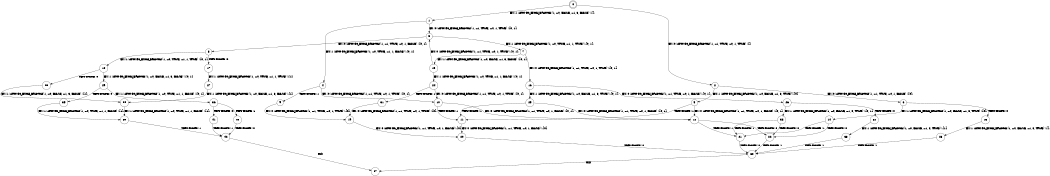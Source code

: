 digraph BCG {
size = "7, 10.5";
center = TRUE;
node [shape = circle];
0 [peripheries = 2];
0 -> 1 [label = "EX !1 !ATOMIC_EXCH_BRANCH (1, +0, FALSE, +1, 3, FALSE) !{}"];
0 -> 2 [label = "EX !0 !ATOMIC_EXCH_BRANCH (1, +1, TRUE, +0, 1, TRUE) !{}"];
1 -> 3 [label = "EX !0 !ATOMIC_EXCH_BRANCH (1, +1, TRUE, +0, 1, TRUE) !{0, 1}"];
1 -> 4 [label = "EX !1 !ATOMIC_EXCH_BRANCH (1, +0, TRUE, +1, 1, FALSE) !{0, 1}"];
2 -> 5 [label = "EX !1 !ATOMIC_EXCH_BRANCH (1, +0, FALSE, +1, 3, TRUE) !{0}"];
2 -> 6 [label = "EX !0 !ATOMIC_EXCH_BRANCH (1, +1, TRUE, +0, 1, FALSE) !{0}"];
3 -> 7 [label = "EX !1 !ATOMIC_EXCH_BRANCH (1, +0, TRUE, +1, 1, TRUE) !{0, 1}"];
3 -> 8 [label = "EX !0 !ATOMIC_EXCH_BRANCH (1, +1, TRUE, +0, 1, FALSE) !{0, 1}"];
4 -> 9 [label = "TERMINATE !1"];
4 -> 10 [label = "EX !0 !ATOMIC_EXCH_BRANCH (1, +1, TRUE, +0, 1, TRUE) !{0, 1}"];
5 -> 11 [label = "TERMINATE !1"];
5 -> 12 [label = "EX !0 !ATOMIC_EXCH_BRANCH (1, +1, TRUE, +0, 1, FALSE) !{0, 1}"];
6 -> 13 [label = "TERMINATE !0"];
6 -> 14 [label = "EX !1 !ATOMIC_EXCH_BRANCH (1, +0, FALSE, +1, 3, TRUE) !{0}"];
7 -> 15 [label = "EX !1 !ATOMIC_EXCH_BRANCH (1, +0, FALSE, +1, 3, FALSE) !{0, 1}"];
7 -> 16 [label = "EX !0 !ATOMIC_EXCH_BRANCH (1, +1, TRUE, +0, 1, TRUE) !{0, 1}"];
8 -> 17 [label = "TERMINATE !0"];
8 -> 18 [label = "EX !1 !ATOMIC_EXCH_BRANCH (1, +0, TRUE, +1, 1, TRUE) !{0, 1}"];
9 -> 19 [label = "EX !0 !ATOMIC_EXCH_BRANCH (1, +1, TRUE, +0, 1, TRUE) !{0}"];
10 -> 11 [label = "TERMINATE !1"];
10 -> 12 [label = "EX !0 !ATOMIC_EXCH_BRANCH (1, +1, TRUE, +0, 1, FALSE) !{0, 1}"];
11 -> 20 [label = "EX !0 !ATOMIC_EXCH_BRANCH (1, +1, TRUE, +0, 1, FALSE) !{0}"];
12 -> 21 [label = "TERMINATE !1"];
12 -> 22 [label = "TERMINATE !0"];
13 -> 23 [label = "EX !1 !ATOMIC_EXCH_BRANCH (1, +0, FALSE, +1, 3, TRUE) !{}"];
14 -> 21 [label = "TERMINATE !1"];
14 -> 22 [label = "TERMINATE !0"];
15 -> 24 [label = "EX !1 !ATOMIC_EXCH_BRANCH (1, +0, TRUE, +1, 1, FALSE) !{0, 1}"];
15 -> 3 [label = "EX !0 !ATOMIC_EXCH_BRANCH (1, +1, TRUE, +0, 1, TRUE) !{0, 1}"];
16 -> 25 [label = "EX !1 !ATOMIC_EXCH_BRANCH (1, +0, FALSE, +1, 3, TRUE) !{0, 1}"];
16 -> 26 [label = "EX !0 !ATOMIC_EXCH_BRANCH (1, +1, TRUE, +0, 1, FALSE) !{0, 1}"];
17 -> 27 [label = "EX !1 !ATOMIC_EXCH_BRANCH (1, +0, TRUE, +1, 1, TRUE) !{1}"];
18 -> 28 [label = "TERMINATE !0"];
18 -> 29 [label = "EX !1 !ATOMIC_EXCH_BRANCH (1, +0, FALSE, +1, 3, FALSE) !{0, 1}"];
19 -> 20 [label = "EX !0 !ATOMIC_EXCH_BRANCH (1, +1, TRUE, +0, 1, FALSE) !{0}"];
20 -> 30 [label = "TERMINATE !0"];
21 -> 30 [label = "TERMINATE !0"];
22 -> 30 [label = "TERMINATE !1"];
23 -> 30 [label = "TERMINATE !1"];
24 -> 31 [label = "TERMINATE !1"];
24 -> 10 [label = "EX !0 !ATOMIC_EXCH_BRANCH (1, +1, TRUE, +0, 1, TRUE) !{0, 1}"];
25 -> 11 [label = "TERMINATE !1"];
25 -> 12 [label = "EX !0 !ATOMIC_EXCH_BRANCH (1, +1, TRUE, +0, 1, FALSE) !{0, 1}"];
26 -> 32 [label = "TERMINATE !0"];
26 -> 33 [label = "EX !1 !ATOMIC_EXCH_BRANCH (1, +0, FALSE, +1, 3, TRUE) !{0, 1}"];
27 -> 34 [label = "EX !1 !ATOMIC_EXCH_BRANCH (1, +0, FALSE, +1, 3, FALSE) !{1}"];
28 -> 34 [label = "EX !1 !ATOMIC_EXCH_BRANCH (1, +0, FALSE, +1, 3, FALSE) !{1}"];
29 -> 35 [label = "TERMINATE !0"];
29 -> 36 [label = "EX !1 !ATOMIC_EXCH_BRANCH (1, +0, TRUE, +1, 1, FALSE) !{0, 1}"];
30 -> 37 [label = "exit"];
31 -> 19 [label = "EX !0 !ATOMIC_EXCH_BRANCH (1, +1, TRUE, +0, 1, TRUE) !{0}"];
32 -> 38 [label = "EX !1 !ATOMIC_EXCH_BRANCH (1, +0, FALSE, +1, 3, TRUE) !{1}"];
33 -> 21 [label = "TERMINATE !1"];
33 -> 22 [label = "TERMINATE !0"];
34 -> 39 [label = "EX !1 !ATOMIC_EXCH_BRANCH (1, +0, TRUE, +1, 1, FALSE) !{1}"];
35 -> 39 [label = "EX !1 !ATOMIC_EXCH_BRANCH (1, +0, TRUE, +1, 1, FALSE) !{1}"];
36 -> 40 [label = "TERMINATE !1"];
36 -> 41 [label = "TERMINATE !0"];
38 -> 30 [label = "TERMINATE !1"];
39 -> 42 [label = "TERMINATE !1"];
40 -> 42 [label = "TERMINATE !0"];
41 -> 42 [label = "TERMINATE !1"];
42 -> 37 [label = "exit"];
}
